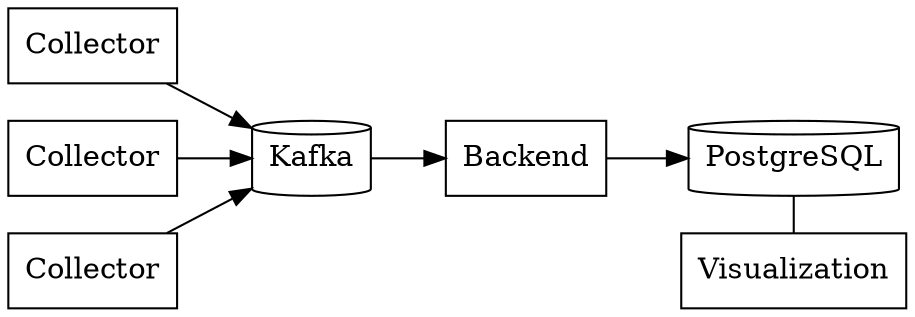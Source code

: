 digraph A {
    rankdir = LR;

    c_a [shape=rect,label="Collector"]
    c_b [shape=rect,label="Collector"]
    c_c [shape=rect,label="Collector"]
    kafka [shape=cylinder,label="Kafka"]
    postgres [shape=cylinder,label="PostgreSQL"]
    backend [shape=rect,label="Backend"]
    viz [shape=rect,label="Visualization"]

    {postgres; viz; rank=same}

    c_a -> kafka
    c_b -> kafka
    c_c -> kafka
    kafka -> backend
    backend -> postgres
    postgres -> viz [dir=none]
}